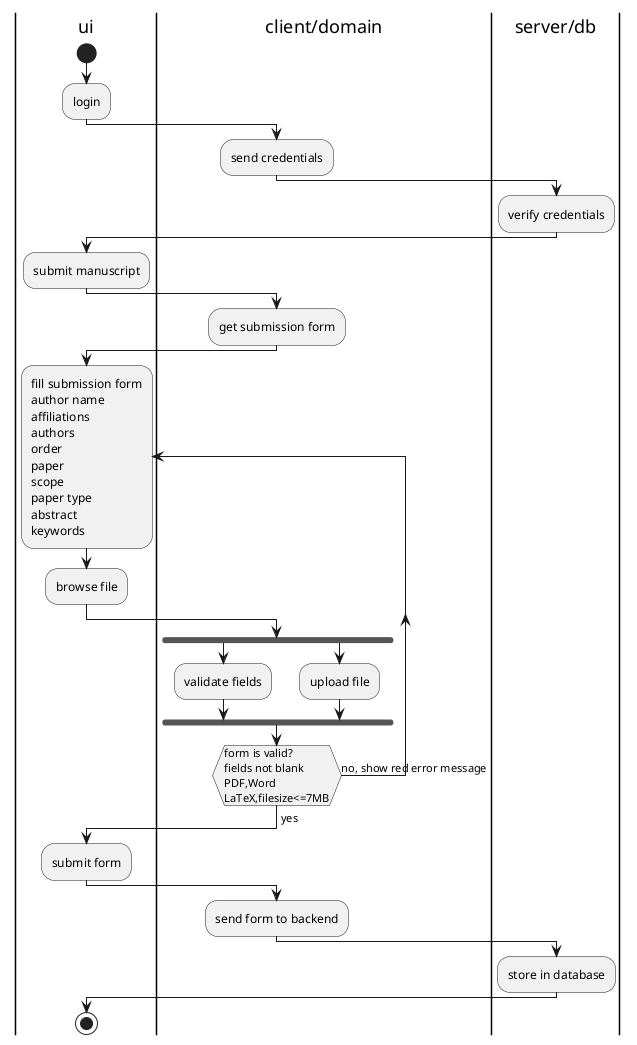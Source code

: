 @startuml
|ui|
start
:login;

|client/domain|
:send credentials;

|server/db|
:verify credentials;

|ui|
:submit manuscript;

|client/domain|
:get submission form;

|ui|
repeat :fill submission form\nauthor name\naffiliations\nauthors\norder\npaper\nscope\npaper type\nabstract\nkeywords;
:browse file;

|client/domain|
fork
    :validate fields;
fork again
    :upload file;
end fork


repeat while (form is valid?\nfields not blank\nPDF,Word\nLaTeX,filesize<=7MB) is (no, show red error message)
-> yes;

|ui|
:submit form;

|client/domain|
:send form to backend;

|server/db|
:store in database;

|ui|
stop

@enduml

